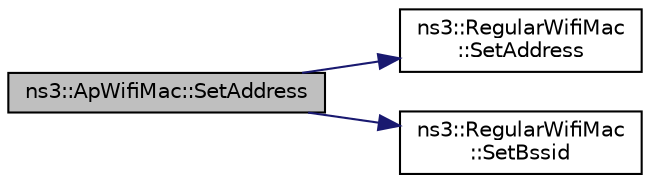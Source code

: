 digraph "ns3::ApWifiMac::SetAddress"
{
 // LATEX_PDF_SIZE
  edge [fontname="Helvetica",fontsize="10",labelfontname="Helvetica",labelfontsize="10"];
  node [fontname="Helvetica",fontsize="10",shape=record];
  rankdir="LR";
  Node1 [label="ns3::ApWifiMac::SetAddress",height=0.2,width=0.4,color="black", fillcolor="grey75", style="filled", fontcolor="black",tooltip=" "];
  Node1 -> Node2 [color="midnightblue",fontsize="10",style="solid",fontname="Helvetica"];
  Node2 [label="ns3::RegularWifiMac\l::SetAddress",height=0.2,width=0.4,color="black", fillcolor="white", style="filled",URL="$classns3_1_1_regular_wifi_mac.html#a71265ac4dff0a65208bed95af4031391",tooltip=" "];
  Node1 -> Node3 [color="midnightblue",fontsize="10",style="solid",fontname="Helvetica"];
  Node3 [label="ns3::RegularWifiMac\l::SetBssid",height=0.2,width=0.4,color="black", fillcolor="white", style="filled",URL="$classns3_1_1_regular_wifi_mac.html#a24af45a5447f736b996a48a0db584e99",tooltip=" "];
}
